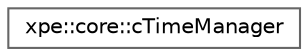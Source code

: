 digraph "Graphical Class Hierarchy"
{
 // LATEX_PDF_SIZE
  bgcolor="transparent";
  edge [fontname=Helvetica,fontsize=10,labelfontname=Helvetica,labelfontsize=10];
  node [fontname=Helvetica,fontsize=10,shape=box,height=0.2,width=0.4];
  rankdir="LR";
  Node0 [id="Node000000",label="xpe::core::cTimeManager",height=0.2,width=0.4,color="grey40", fillcolor="white", style="filled",URL="$classxpe_1_1core_1_1c_time_manager.html",tooltip=" "];
}
